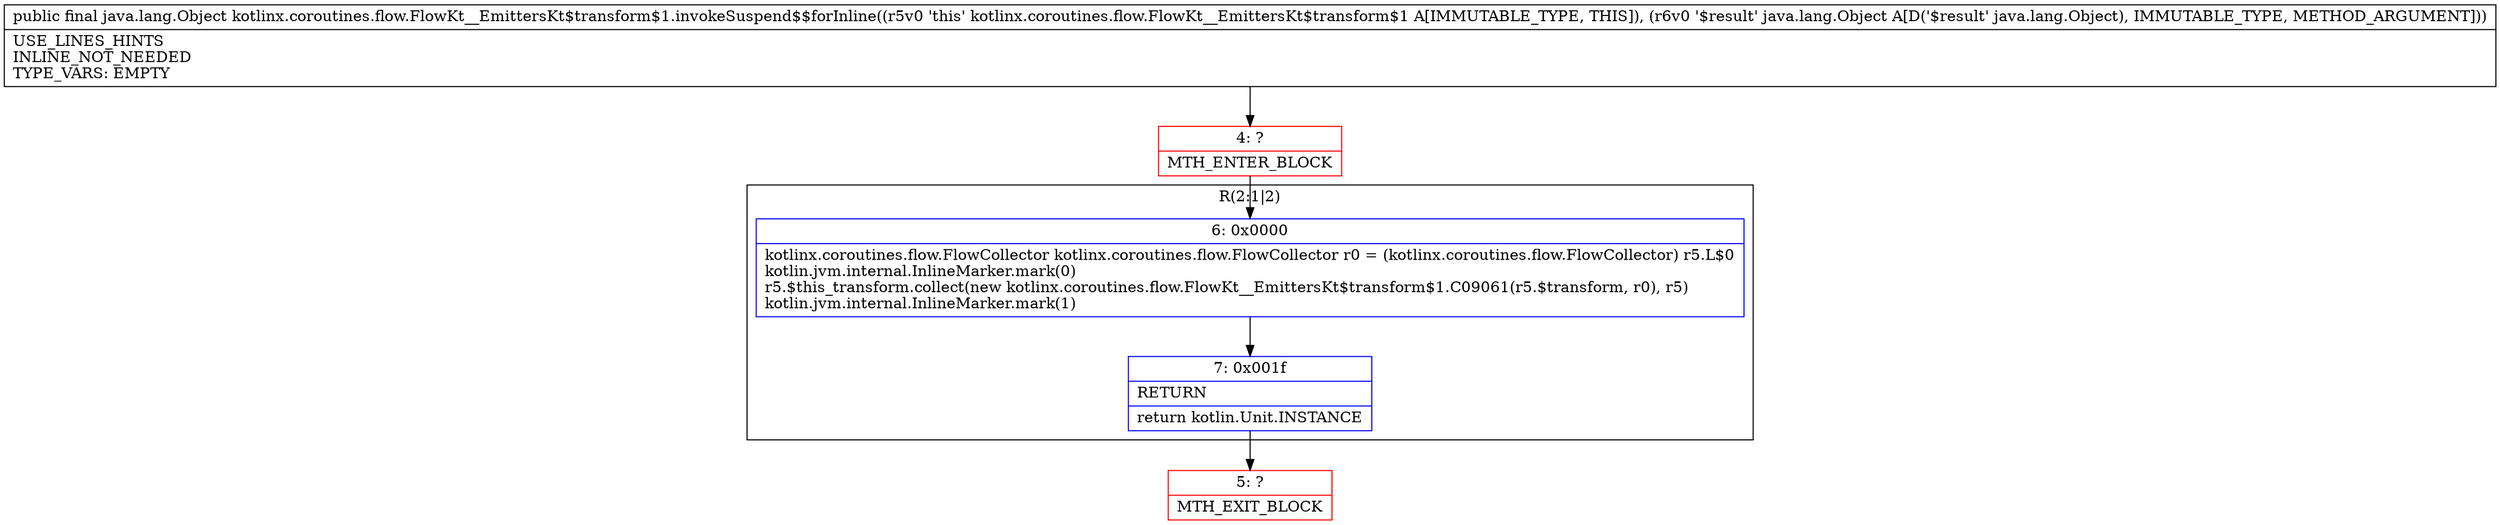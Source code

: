 digraph "CFG forkotlinx.coroutines.flow.FlowKt__EmittersKt$transform$1.invokeSuspend$$forInline(Ljava\/lang\/Object;)Ljava\/lang\/Object;" {
subgraph cluster_Region_255829032 {
label = "R(2:1|2)";
node [shape=record,color=blue];
Node_6 [shape=record,label="{6\:\ 0x0000|kotlinx.coroutines.flow.FlowCollector kotlinx.coroutines.flow.FlowCollector r0 = (kotlinx.coroutines.flow.FlowCollector) r5.L$0\lkotlin.jvm.internal.InlineMarker.mark(0)\lr5.$this_transform.collect(new kotlinx.coroutines.flow.FlowKt__EmittersKt$transform$1.C09061(r5.$transform, r0), r5)\lkotlin.jvm.internal.InlineMarker.mark(1)\l}"];
Node_7 [shape=record,label="{7\:\ 0x001f|RETURN\l|return kotlin.Unit.INSTANCE\l}"];
}
Node_4 [shape=record,color=red,label="{4\:\ ?|MTH_ENTER_BLOCK\l}"];
Node_5 [shape=record,color=red,label="{5\:\ ?|MTH_EXIT_BLOCK\l}"];
MethodNode[shape=record,label="{public final java.lang.Object kotlinx.coroutines.flow.FlowKt__EmittersKt$transform$1.invokeSuspend$$forInline((r5v0 'this' kotlinx.coroutines.flow.FlowKt__EmittersKt$transform$1 A[IMMUTABLE_TYPE, THIS]), (r6v0 '$result' java.lang.Object A[D('$result' java.lang.Object), IMMUTABLE_TYPE, METHOD_ARGUMENT]))  | USE_LINES_HINTS\lINLINE_NOT_NEEDED\lTYPE_VARS: EMPTY\l}"];
MethodNode -> Node_4;Node_6 -> Node_7;
Node_7 -> Node_5;
Node_4 -> Node_6;
}

